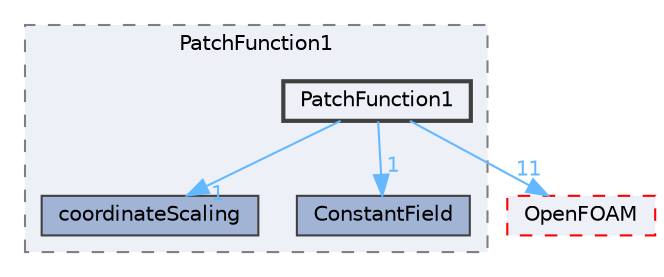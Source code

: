 digraph "src/meshTools/PatchFunction1/PatchFunction1"
{
 // LATEX_PDF_SIZE
  bgcolor="transparent";
  edge [fontname=Helvetica,fontsize=10,labelfontname=Helvetica,labelfontsize=10];
  node [fontname=Helvetica,fontsize=10,shape=box,height=0.2,width=0.4];
  compound=true
  subgraph clusterdir_09d50951098ee555b67e42398c5d8325 {
    graph [ bgcolor="#edf0f7", pencolor="grey50", label="PatchFunction1", fontname=Helvetica,fontsize=10 style="filled,dashed", URL="dir_09d50951098ee555b67e42398c5d8325.html",tooltip=""]
  dir_56198a8b5f02f9eb6f0bf7317ef38079 [label="coordinateScaling", fillcolor="#a2b4d6", color="grey25", style="filled", URL="dir_56198a8b5f02f9eb6f0bf7317ef38079.html",tooltip=""];
  dir_c0f993cfa8cbc8bc23e728d8826a1882 [label="ConstantField", fillcolor="#a2b4d6", color="grey25", style="filled", URL="dir_c0f993cfa8cbc8bc23e728d8826a1882.html",tooltip=""];
  dir_4fd9e2d3334ebaa30c3da2dafa96f998 [label="PatchFunction1", fillcolor="#edf0f7", color="grey25", style="filled,bold", URL="dir_4fd9e2d3334ebaa30c3da2dafa96f998.html",tooltip=""];
  }
  dir_c5473ff19b20e6ec4dfe5c310b3778a8 [label="OpenFOAM", fillcolor="#edf0f7", color="red", style="filled,dashed", URL="dir_c5473ff19b20e6ec4dfe5c310b3778a8.html",tooltip=""];
  dir_4fd9e2d3334ebaa30c3da2dafa96f998->dir_56198a8b5f02f9eb6f0bf7317ef38079 [headlabel="1", labeldistance=1.5 headhref="dir_002832_000685.html" href="dir_002832_000685.html" color="steelblue1" fontcolor="steelblue1"];
  dir_4fd9e2d3334ebaa30c3da2dafa96f998->dir_c0f993cfa8cbc8bc23e728d8826a1882 [headlabel="1", labeldistance=1.5 headhref="dir_002832_000626.html" href="dir_002832_000626.html" color="steelblue1" fontcolor="steelblue1"];
  dir_4fd9e2d3334ebaa30c3da2dafa96f998->dir_c5473ff19b20e6ec4dfe5c310b3778a8 [headlabel="11", labeldistance=1.5 headhref="dir_002832_002695.html" href="dir_002832_002695.html" color="steelblue1" fontcolor="steelblue1"];
}
